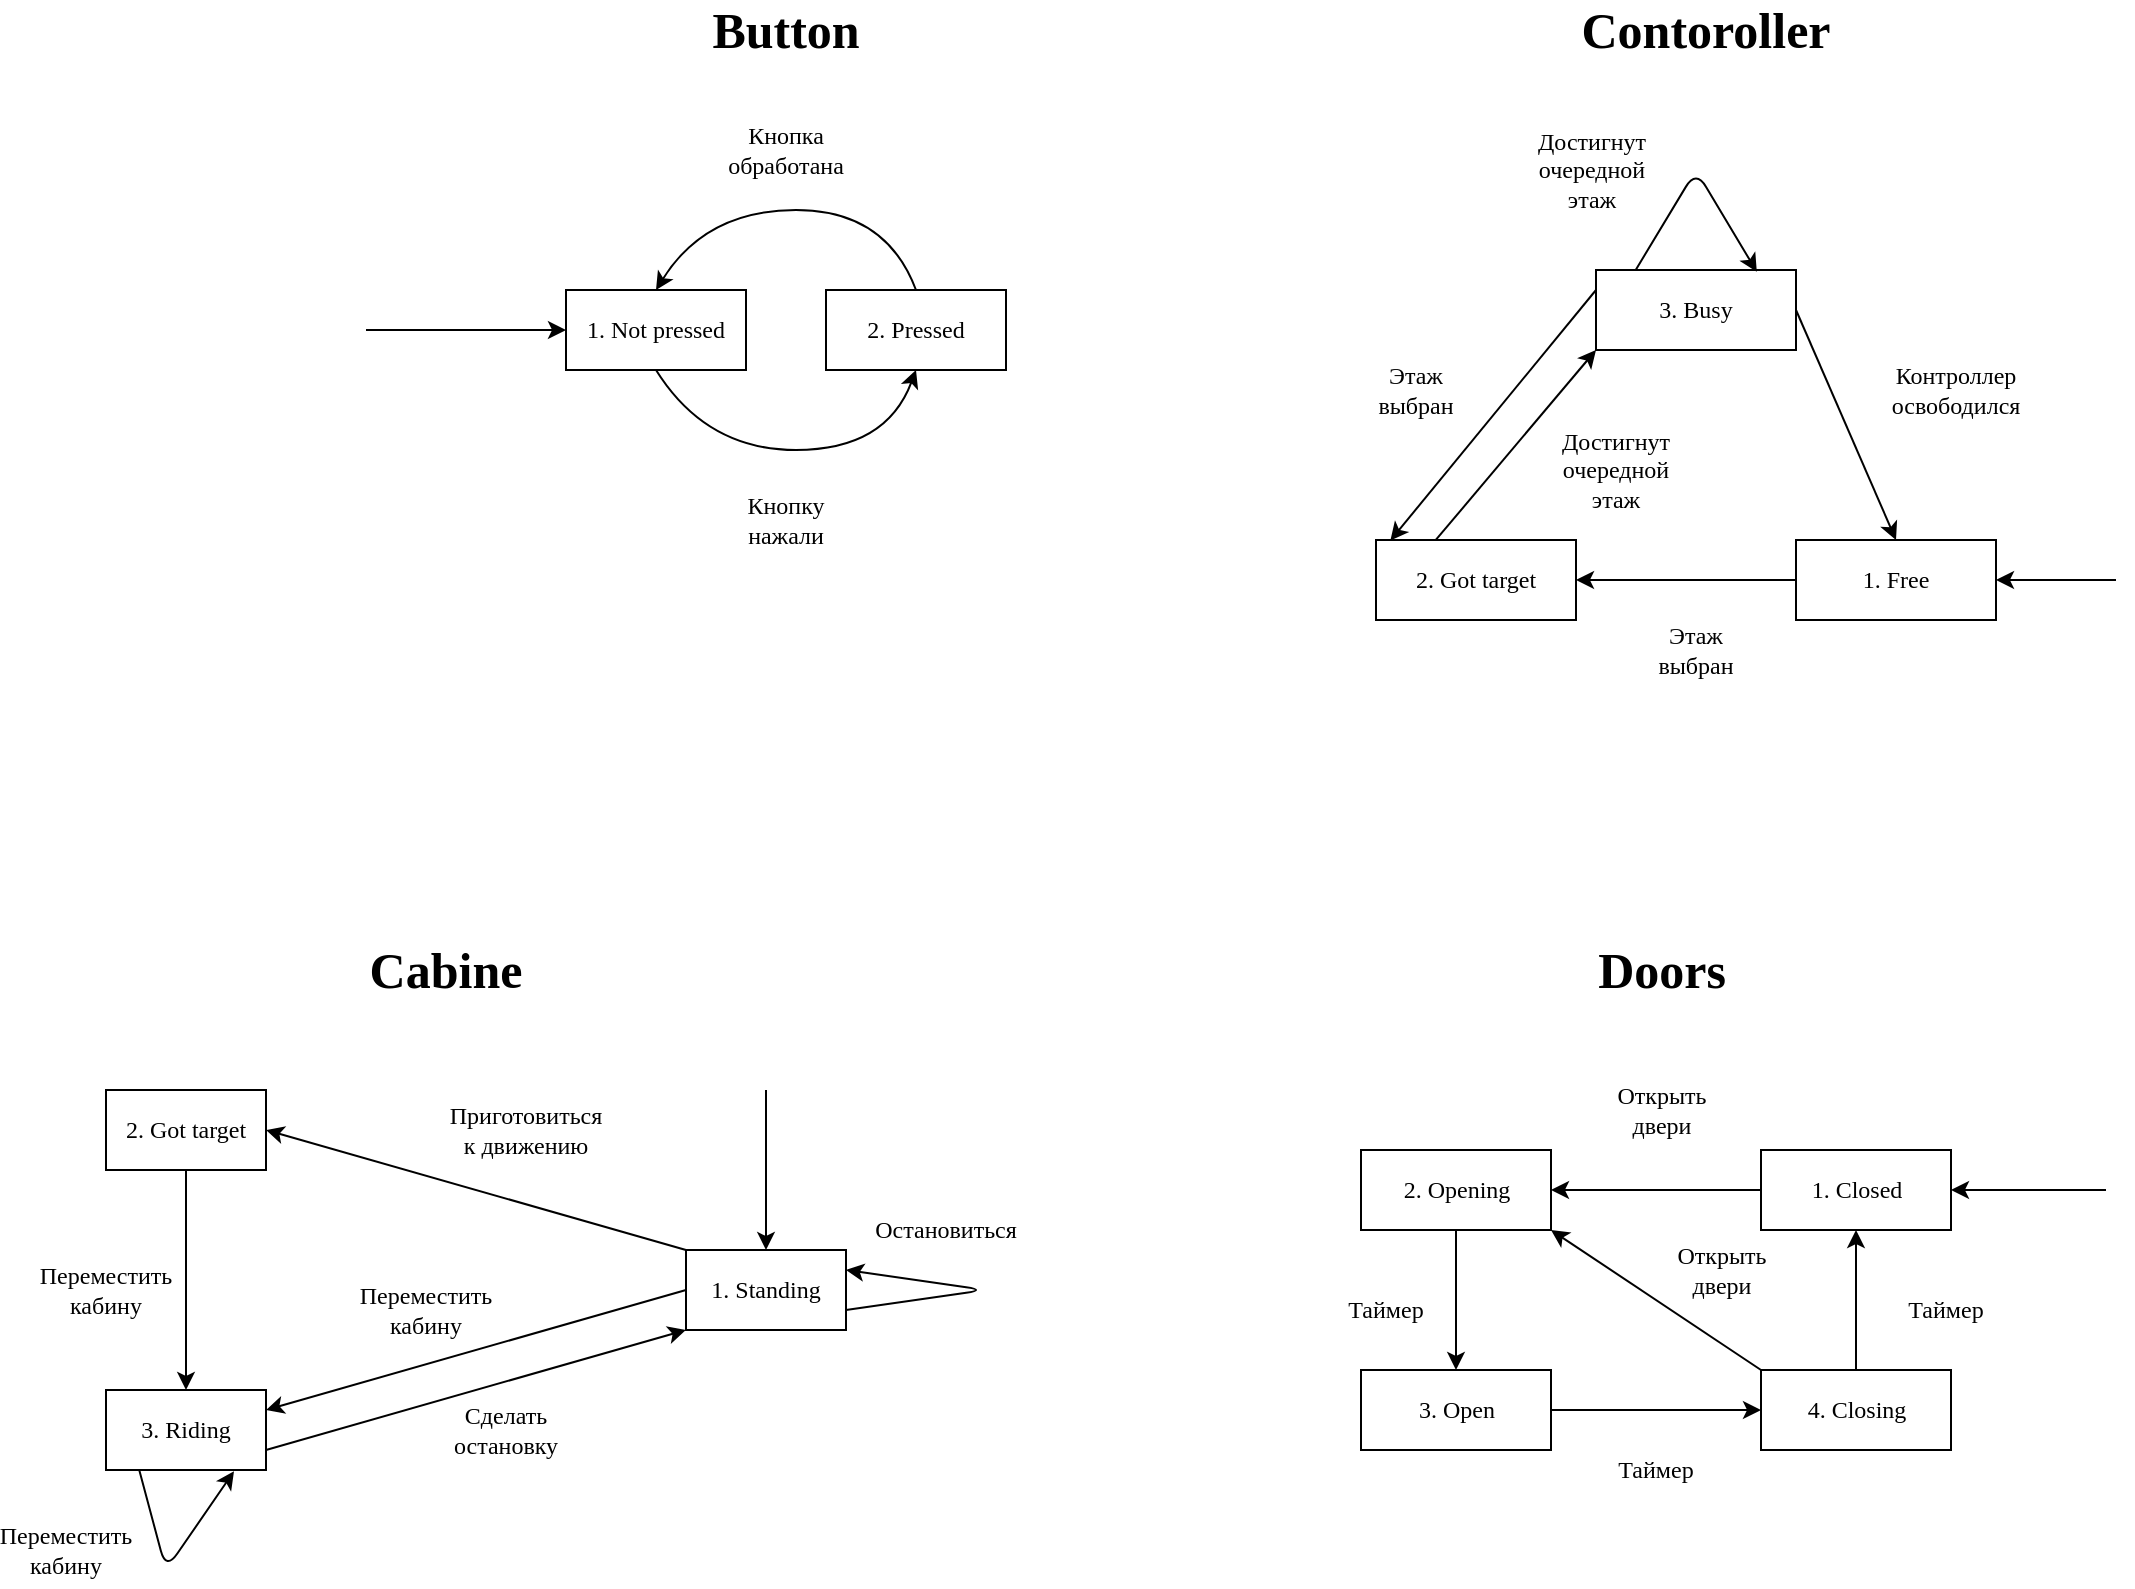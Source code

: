 <mxfile version="19.0.2" type="device"><diagram name="ДПС" id="MUPe0at3sWt6NEuYaU11"><mxGraphModel dx="2272" dy="1894" grid="1" gridSize="10" guides="1" tooltips="1" connect="1" arrows="1" fold="1" page="1" pageScale="1" pageWidth="850" pageHeight="1100" math="0" shadow="0"><root><mxCell id="cpZvTgyVGs_E9WKbogkk-0"/><mxCell id="cpZvTgyVGs_E9WKbogkk-1" parent="cpZvTgyVGs_E9WKbogkk-0"/><mxCell id="cpZvTgyVGs_E9WKbogkk-4" value="&lt;b style=&quot;font-size: 25px;&quot;&gt;&lt;font style=&quot;font-size: 25px;&quot;&gt;Button&lt;/font&gt;&lt;/b&gt;" style="text;html=1;strokeColor=none;fillColor=none;align=center;verticalAlign=middle;whiteSpace=wrap;rounded=0;fontFamily=Times New Roman;fontSize=25;" parent="cpZvTgyVGs_E9WKbogkk-1" vertex="1"><mxGeometry x="-180" y="-900" width="40" height="20" as="geometry"/></mxCell><mxCell id="cpZvTgyVGs_E9WKbogkk-5" value="Кнопку нажали" style="text;html=1;strokeColor=none;fillColor=none;align=center;verticalAlign=middle;whiteSpace=wrap;rounded=0;fontFamily=Times New Roman;" parent="cpZvTgyVGs_E9WKbogkk-1" vertex="1"><mxGeometry x="-180" y="-655" width="40" height="20" as="geometry"/></mxCell><mxCell id="cpZvTgyVGs_E9WKbogkk-6" value="&lt;font style=&quot;font-size: 25px;&quot;&gt;&lt;b style=&quot;font-size: 25px;&quot;&gt;Contoroller&lt;/b&gt;&lt;/font&gt;" style="text;html=1;strokeColor=none;fillColor=none;align=center;verticalAlign=middle;whiteSpace=wrap;rounded=0;fontFamily=Times New Roman;fontSize=25;" parent="cpZvTgyVGs_E9WKbogkk-1" vertex="1"><mxGeometry x="280" y="-900" width="40" height="20" as="geometry"/></mxCell><mxCell id="cpZvTgyVGs_E9WKbogkk-8" value="" style="endArrow=classic;html=1;exitX=0;exitY=0.5;exitDx=0;exitDy=0;entryX=1;entryY=0.5;entryDx=0;entryDy=0;fontFamily=Times New Roman;" parent="cpZvTgyVGs_E9WKbogkk-1" source="cpZvTgyVGs_E9WKbogkk-27" target="cpZvTgyVGs_E9WKbogkk-26" edge="1"><mxGeometry width="50" height="50" relative="1" as="geometry"><mxPoint x="383.97" y="-590" as="sourcePoint"/><mxPoint x="235" y="-590" as="targetPoint"/></mxGeometry></mxCell><mxCell id="cpZvTgyVGs_E9WKbogkk-9" value="&lt;b style=&quot;font-size: 25px;&quot;&gt;&lt;font style=&quot;font-size: 25px;&quot;&gt;Cabine&lt;/font&gt;&lt;/b&gt;" style="text;html=1;strokeColor=none;fillColor=none;align=center;verticalAlign=middle;whiteSpace=wrap;rounded=0;fontFamily=Times New Roman;fontSize=25;" parent="cpZvTgyVGs_E9WKbogkk-1" vertex="1"><mxGeometry x="-350" y="-430" width="40" height="20" as="geometry"/></mxCell><mxCell id="cpZvTgyVGs_E9WKbogkk-10" value="" style="endArrow=classic;html=1;exitX=0.204;exitY=0.972;exitDx=0;exitDy=0;entryX=0.8;entryY=1.016;entryDx=0;entryDy=0;fontFamily=Times New Roman;entryPerimeter=0;exitPerimeter=0;" parent="cpZvTgyVGs_E9WKbogkk-1" source="cpZvTgyVGs_E9WKbogkk-20" target="cpZvTgyVGs_E9WKbogkk-20" edge="1"><mxGeometry width="50" height="50" relative="1" as="geometry"><mxPoint x="-590" y="-100" as="sourcePoint"/><mxPoint x="-460" y="-120" as="targetPoint"/><Array as="points"><mxPoint x="-470" y="-120"/></Array></mxGeometry></mxCell><mxCell id="cpZvTgyVGs_E9WKbogkk-11" value="&lt;b style=&quot;font-size: 25px;&quot;&gt;&lt;font style=&quot;font-size: 25px;&quot;&gt;Doors&lt;/font&gt;&lt;/b&gt;" style="text;html=1;strokeColor=none;fillColor=none;align=center;verticalAlign=middle;whiteSpace=wrap;rounded=0;fontFamily=Times New Roman;fontSize=25;" parent="cpZvTgyVGs_E9WKbogkk-1" vertex="1"><mxGeometry x="257.5" y="-430" width="40" height="20" as="geometry"/></mxCell><mxCell id="cpZvTgyVGs_E9WKbogkk-12" value="" style="endArrow=classic;html=1;entryX=0.5;entryY=0;entryDx=0;entryDy=0;fontFamily=Times New Roman;" parent="cpZvTgyVGs_E9WKbogkk-1" source="cpZvTgyVGs_E9WKbogkk-23" target="cpZvTgyVGs_E9WKbogkk-24" edge="1"><mxGeometry width="50" height="50" relative="1" as="geometry"><mxPoint x="146.46" y="-297" as="sourcePoint"/><mxPoint x="155.187" y="-222.399" as="targetPoint"/></mxGeometry></mxCell><mxCell id="cpZvTgyVGs_E9WKbogkk-13" value="" style="endArrow=classic;html=1;exitX=1;exitY=0.5;exitDx=0;exitDy=0;entryX=0;entryY=0.5;entryDx=0;entryDy=0;fontFamily=Times New Roman;" parent="cpZvTgyVGs_E9WKbogkk-1" source="cpZvTgyVGs_E9WKbogkk-24" target="cpZvTgyVGs_E9WKbogkk-25" edge="1"><mxGeometry width="50" height="50" relative="1" as="geometry"><mxPoint x="217.095" y="-186.167" as="sourcePoint"/><mxPoint x="331.347" y="-190.114" as="targetPoint"/></mxGeometry></mxCell><mxCell id="cpZvTgyVGs_E9WKbogkk-14" value="" style="endArrow=classic;html=1;exitX=0.5;exitY=0;exitDx=0;exitDy=0;fontFamily=Times New Roman;" parent="cpZvTgyVGs_E9WKbogkk-1" source="cpZvTgyVGs_E9WKbogkk-25" target="cpZvTgyVGs_E9WKbogkk-22" edge="1"><mxGeometry width="50" height="50" relative="1" as="geometry"><mxPoint x="410.52" y="-212" as="sourcePoint"/><mxPoint x="399.32" y="-287.322" as="targetPoint"/></mxGeometry></mxCell><mxCell id="cpZvTgyVGs_E9WKbogkk-15" value="" style="endArrow=classic;html=1;entryX=1;entryY=0.5;entryDx=0;entryDy=0;exitX=0;exitY=0.5;exitDx=0;exitDy=0;fontFamily=Times New Roman;" parent="cpZvTgyVGs_E9WKbogkk-1" source="cpZvTgyVGs_E9WKbogkk-22" target="cpZvTgyVGs_E9WKbogkk-23" edge="1"><mxGeometry width="50" height="50" relative="1" as="geometry"><mxPoint x="332.5" y="-320" as="sourcePoint"/><mxPoint x="219.32" y="-322.678" as="targetPoint"/></mxGeometry></mxCell><mxCell id="cpZvTgyVGs_E9WKbogkk-16" value="" style="endArrow=classic;html=1;entryX=1;entryY=1;entryDx=0;entryDy=0;exitX=0;exitY=0;exitDx=0;exitDy=0;fontFamily=Times New Roman;" parent="cpZvTgyVGs_E9WKbogkk-1" source="cpZvTgyVGs_E9WKbogkk-25" target="cpZvTgyVGs_E9WKbogkk-23" edge="1"><mxGeometry width="50" height="50" relative="1" as="geometry"><mxPoint x="335.637" y="-222.654" as="sourcePoint"/><mxPoint x="219.32" y="-287.322" as="targetPoint"/></mxGeometry></mxCell><mxCell id="cpZvTgyVGs_E9WKbogkk-17" value="Таймер" style="text;html=1;strokeColor=none;fillColor=none;align=center;verticalAlign=middle;whiteSpace=wrap;rounded=0;fontFamily=Times New Roman;" parent="cpZvTgyVGs_E9WKbogkk-1" vertex="1"><mxGeometry x="400" y="-260" width="40" height="20" as="geometry"/></mxCell><mxCell id="cpZvTgyVGs_E9WKbogkk-18" value="Таймер" style="text;html=1;strokeColor=none;fillColor=none;align=center;verticalAlign=middle;whiteSpace=wrap;rounded=0;fontFamily=Times New Roman;" parent="cpZvTgyVGs_E9WKbogkk-1" vertex="1"><mxGeometry x="255" y="-180" width="40" height="20" as="geometry"/></mxCell><mxCell id="cpZvTgyVGs_E9WKbogkk-19" value="Таймер" style="text;html=1;strokeColor=none;fillColor=none;align=center;verticalAlign=middle;whiteSpace=wrap;rounded=0;fontFamily=Times New Roman;" parent="cpZvTgyVGs_E9WKbogkk-1" vertex="1"><mxGeometry x="120" y="-260" width="40" height="20" as="geometry"/></mxCell><mxCell id="cpZvTgyVGs_E9WKbogkk-20" value="3. Riding" style="rounded=0;whiteSpace=wrap;html=1;fontFamily=Times New Roman;" parent="cpZvTgyVGs_E9WKbogkk-1" vertex="1"><mxGeometry x="-500" y="-210" width="80" height="40" as="geometry"/></mxCell><mxCell id="cpZvTgyVGs_E9WKbogkk-21" value="1. Standing" style="rounded=0;whiteSpace=wrap;html=1;fontFamily=Times New Roman;" parent="cpZvTgyVGs_E9WKbogkk-1" vertex="1"><mxGeometry x="-210" y="-280" width="80" height="40" as="geometry"/></mxCell><mxCell id="cpZvTgyVGs_E9WKbogkk-22" value="1. Closed" style="rounded=0;whiteSpace=wrap;html=1;fontFamily=Times New Roman;" parent="cpZvTgyVGs_E9WKbogkk-1" vertex="1"><mxGeometry x="327.5" y="-330" width="95" height="40" as="geometry"/></mxCell><mxCell id="cpZvTgyVGs_E9WKbogkk-23" value="2. Opening" style="rounded=0;whiteSpace=wrap;html=1;fontFamily=Times New Roman;" parent="cpZvTgyVGs_E9WKbogkk-1" vertex="1"><mxGeometry x="127.5" y="-330" width="95" height="40" as="geometry"/></mxCell><mxCell id="cpZvTgyVGs_E9WKbogkk-24" value="3. Open" style="rounded=0;whiteSpace=wrap;html=1;fontFamily=Times New Roman;" parent="cpZvTgyVGs_E9WKbogkk-1" vertex="1"><mxGeometry x="127.5" y="-220" width="95" height="40" as="geometry"/></mxCell><mxCell id="cpZvTgyVGs_E9WKbogkk-25" value="4. Closing" style="rounded=0;whiteSpace=wrap;html=1;fontFamily=Times New Roman;" parent="cpZvTgyVGs_E9WKbogkk-1" vertex="1"><mxGeometry x="327.5" y="-220" width="95" height="40" as="geometry"/></mxCell><mxCell id="cpZvTgyVGs_E9WKbogkk-26" value="2. Got target" style="rounded=0;whiteSpace=wrap;html=1;fontFamily=Times New Roman;" parent="cpZvTgyVGs_E9WKbogkk-1" vertex="1"><mxGeometry x="135" y="-635" width="100" height="40" as="geometry"/></mxCell><mxCell id="cpZvTgyVGs_E9WKbogkk-27" value="1. Free" style="rounded=0;whiteSpace=wrap;html=1;fontFamily=Times New Roman;" parent="cpZvTgyVGs_E9WKbogkk-1" vertex="1"><mxGeometry x="345" y="-635" width="100" height="40" as="geometry"/></mxCell><mxCell id="cpZvTgyVGs_E9WKbogkk-28" value="1. Not pressed" style="rounded=0;whiteSpace=wrap;html=1;fontFamily=Times New Roman;" parent="cpZvTgyVGs_E9WKbogkk-1" vertex="1"><mxGeometry x="-270" y="-760" width="90" height="40" as="geometry"/></mxCell><mxCell id="cpZvTgyVGs_E9WKbogkk-29" value="2. Pressed" style="rounded=0;whiteSpace=wrap;html=1;fontFamily=Times New Roman;" parent="cpZvTgyVGs_E9WKbogkk-1" vertex="1"><mxGeometry x="-140" y="-760" width="90" height="40" as="geometry"/></mxCell><mxCell id="cpZvTgyVGs_E9WKbogkk-31" value="Кнопка обработана" style="text;html=1;strokeColor=none;fillColor=none;align=center;verticalAlign=middle;whiteSpace=wrap;rounded=0;fontFamily=Times New Roman;" parent="cpZvTgyVGs_E9WKbogkk-1" vertex="1"><mxGeometry x="-180" y="-840" width="40" height="20" as="geometry"/></mxCell><mxCell id="cpZvTgyVGs_E9WKbogkk-33" value="" style="endArrow=classic;html=1;entryX=1;entryY=0.5;entryDx=0;entryDy=0;fontFamily=Times New Roman;" parent="cpZvTgyVGs_E9WKbogkk-1" target="cpZvTgyVGs_E9WKbogkk-22" edge="1"><mxGeometry width="50" height="50" relative="1" as="geometry"><mxPoint x="500" y="-310" as="sourcePoint"/><mxPoint x="117.817" y="-325.334" as="targetPoint"/></mxGeometry></mxCell><mxCell id="cpZvTgyVGs_E9WKbogkk-34" value="Открыть двери" style="text;html=1;strokeColor=none;fillColor=none;align=center;verticalAlign=middle;whiteSpace=wrap;rounded=0;fontFamily=Times New Roman;" parent="cpZvTgyVGs_E9WKbogkk-1" vertex="1"><mxGeometry x="257.5" y="-360" width="40" height="20" as="geometry"/></mxCell><mxCell id="cpZvTgyVGs_E9WKbogkk-35" value="" style="endArrow=classic;html=1;entryX=1;entryY=0.5;entryDx=0;entryDy=0;fontFamily=Times New Roman;" parent="cpZvTgyVGs_E9WKbogkk-1" target="cpZvTgyVGs_E9WKbogkk-27" edge="1"><mxGeometry width="50" height="50" relative="1" as="geometry"><mxPoint x="505" y="-615" as="sourcePoint"/><mxPoint x="455" y="-605.0" as="targetPoint"/></mxGeometry></mxCell><mxCell id="cpZvTgyVGs_E9WKbogkk-37" value="" style="endArrow=classic;html=1;entryX=1;entryY=0.25;entryDx=0;entryDy=0;exitX=1;exitY=0.75;exitDx=0;exitDy=0;fontFamily=Times New Roman;" parent="cpZvTgyVGs_E9WKbogkk-1" source="cpZvTgyVGs_E9WKbogkk-21" target="cpZvTgyVGs_E9WKbogkk-21" edge="1"><mxGeometry width="50" height="50" relative="1" as="geometry"><mxPoint x="-30" y="-270" as="sourcePoint"/><mxPoint x="-40" y="-240" as="targetPoint"/><Array as="points"><mxPoint x="-60" y="-260"/></Array></mxGeometry></mxCell><mxCell id="cpZvTgyVGs_E9WKbogkk-38" value="Переместить кабину" style="text;html=1;strokeColor=none;fillColor=none;align=center;verticalAlign=middle;whiteSpace=wrap;rounded=0;fontFamily=Times New Roman;" parent="cpZvTgyVGs_E9WKbogkk-1" vertex="1"><mxGeometry x="-520" y="-270" width="40" height="20" as="geometry"/></mxCell><mxCell id="cpZvTgyVGs_E9WKbogkk-40" value="Остановиться" style="text;html=1;strokeColor=none;fillColor=none;align=center;verticalAlign=middle;whiteSpace=wrap;rounded=0;fontFamily=Times New Roman;" parent="cpZvTgyVGs_E9WKbogkk-1" vertex="1"><mxGeometry x="-100" y="-300" width="40" height="20" as="geometry"/></mxCell><mxCell id="cpZvTgyVGs_E9WKbogkk-41" value="Этаж выбран" style="text;html=1;strokeColor=none;fillColor=none;align=center;verticalAlign=middle;whiteSpace=wrap;rounded=0;fontFamily=Times New Roman;" parent="cpZvTgyVGs_E9WKbogkk-1" vertex="1"><mxGeometry x="275" y="-590" width="40" height="20" as="geometry"/></mxCell><mxCell id="cpZvTgyVGs_E9WKbogkk-42" value="" style="endArrow=classic;html=1;entryX=0.072;entryY=0.006;entryDx=0;entryDy=0;exitX=0;exitY=0.25;exitDx=0;exitDy=0;fontFamily=Times New Roman;entryPerimeter=0;" parent="cpZvTgyVGs_E9WKbogkk-1" source="kJpkVkqZr3r3tA8piJkp-1" target="cpZvTgyVGs_E9WKbogkk-26" edge="1"><mxGeometry width="50" height="50" relative="1" as="geometry"><mxPoint x="195" y="-625" as="sourcePoint"/><mxPoint x="195" y="-605" as="targetPoint"/></mxGeometry></mxCell><mxCell id="cpZvTgyVGs_E9WKbogkk-44" value="Контроллер освободился" style="text;html=1;strokeColor=none;fillColor=none;align=center;verticalAlign=middle;whiteSpace=wrap;rounded=0;fontFamily=Times New Roman;" parent="cpZvTgyVGs_E9WKbogkk-1" vertex="1"><mxGeometry x="405" y="-720" width="40" height="20" as="geometry"/></mxCell><mxCell id="cpZvTgyVGs_E9WKbogkk-45" value="" style="endArrow=classic;html=1;exitX=0;exitY=0;exitDx=0;exitDy=0;entryX=1;entryY=0.5;entryDx=0;entryDy=0;fontFamily=Times New Roman;" parent="cpZvTgyVGs_E9WKbogkk-1" source="cpZvTgyVGs_E9WKbogkk-21" target="-CGfqcS2TFLG-jA-vGAR-1" edge="1"><mxGeometry width="50" height="50" relative="1" as="geometry"><mxPoint x="-340" y="-250" as="sourcePoint"/><mxPoint x="-310" y="-230" as="targetPoint"/><Array as="points"/></mxGeometry></mxCell><mxCell id="cpZvTgyVGs_E9WKbogkk-47" value="Открыть двери" style="text;html=1;strokeColor=none;fillColor=none;align=center;verticalAlign=middle;whiteSpace=wrap;rounded=0;fontFamily=Times New Roman;" parent="cpZvTgyVGs_E9WKbogkk-1" vertex="1"><mxGeometry x="287.5" y="-280" width="40" height="20" as="geometry"/></mxCell><mxCell id="-CGfqcS2TFLG-jA-vGAR-4" style="edgeStyle=orthogonalEdgeStyle;rounded=0;orthogonalLoop=1;jettySize=auto;html=1;entryX=0.5;entryY=0;entryDx=0;entryDy=0;fontFamily=Times New Roman;" parent="cpZvTgyVGs_E9WKbogkk-1" source="-CGfqcS2TFLG-jA-vGAR-1" target="cpZvTgyVGs_E9WKbogkk-20" edge="1"><mxGeometry relative="1" as="geometry"/></mxCell><mxCell id="-CGfqcS2TFLG-jA-vGAR-1" value="2. Got target" style="rounded=0;whiteSpace=wrap;html=1;fontFamily=Times New Roman;" parent="cpZvTgyVGs_E9WKbogkk-1" vertex="1"><mxGeometry x="-500" y="-360" width="80" height="40" as="geometry"/></mxCell><mxCell id="-CGfqcS2TFLG-jA-vGAR-8" value="Сделать остановку" style="text;html=1;strokeColor=none;fillColor=none;align=center;verticalAlign=middle;whiteSpace=wrap;rounded=0;fontFamily=Times New Roman;" parent="cpZvTgyVGs_E9WKbogkk-1" vertex="1"><mxGeometry x="-320" y="-200" width="40" height="20" as="geometry"/></mxCell><mxCell id="-CGfqcS2TFLG-jA-vGAR-9" value="Переместить кабину" style="text;html=1;strokeColor=none;fillColor=none;align=center;verticalAlign=middle;whiteSpace=wrap;rounded=0;fontFamily=Times New Roman;" parent="cpZvTgyVGs_E9WKbogkk-1" vertex="1"><mxGeometry x="-540" y="-140" width="40" height="20" as="geometry"/></mxCell><mxCell id="-CGfqcS2TFLG-jA-vGAR-10" value="Приготовиться к движению" style="text;html=1;strokeColor=none;fillColor=none;align=center;verticalAlign=middle;whiteSpace=wrap;rounded=0;fontFamily=Times New Roman;" parent="cpZvTgyVGs_E9WKbogkk-1" vertex="1"><mxGeometry x="-310" y="-350" width="40" height="20" as="geometry"/></mxCell><mxCell id="-CGfqcS2TFLG-jA-vGAR-12" value="" style="endArrow=classic;html=1;entryX=0.5;entryY=0;entryDx=0;entryDy=0;fontFamily=Times New Roman;" parent="cpZvTgyVGs_E9WKbogkk-1" target="cpZvTgyVGs_E9WKbogkk-21" edge="1"><mxGeometry width="50" height="50" relative="1" as="geometry"><mxPoint x="-170" y="-360" as="sourcePoint"/><mxPoint x="-170" y="-340" as="targetPoint"/></mxGeometry></mxCell><mxCell id="kJpkVkqZr3r3tA8piJkp-1" value="3. Busy" style="rounded=0;whiteSpace=wrap;html=1;fontFamily=Times New Roman;" parent="cpZvTgyVGs_E9WKbogkk-1" vertex="1"><mxGeometry x="245" y="-770" width="100" height="40" as="geometry"/></mxCell><mxCell id="kJpkVkqZr3r3tA8piJkp-2" value="" style="endArrow=classic;html=1;entryX=0;entryY=1;entryDx=0;entryDy=0;fontFamily=Times New Roman;exitX=0.297;exitY=0.006;exitDx=0;exitDy=0;exitPerimeter=0;" parent="cpZvTgyVGs_E9WKbogkk-1" source="cpZvTgyVGs_E9WKbogkk-26" target="kJpkVkqZr3r3tA8piJkp-1" edge="1"><mxGeometry width="50" height="50" relative="1" as="geometry"><mxPoint x="170" y="-640" as="sourcePoint"/><mxPoint x="375" y="-670" as="targetPoint"/></mxGeometry></mxCell><mxCell id="yXa-Z7OJBcvF8ghDDH3c-0" value="Этаж выбран" style="text;html=1;strokeColor=none;fillColor=none;align=center;verticalAlign=middle;whiteSpace=wrap;rounded=0;fontFamily=Times New Roman;" parent="cpZvTgyVGs_E9WKbogkk-1" vertex="1"><mxGeometry x="135" y="-720" width="40" height="20" as="geometry"/></mxCell><mxCell id="yXa-Z7OJBcvF8ghDDH3c-1" value="" style="endArrow=classic;html=1;entryX=0.5;entryY=0;entryDx=0;entryDy=0;exitX=1;exitY=0.5;exitDx=0;exitDy=0;fontFamily=Times New Roman;" parent="cpZvTgyVGs_E9WKbogkk-1" source="kJpkVkqZr3r3tA8piJkp-1" target="cpZvTgyVGs_E9WKbogkk-27" edge="1"><mxGeometry width="50" height="50" relative="1" as="geometry"><mxPoint x="255" y="-720" as="sourcePoint"/><mxPoint x="395" y="-660" as="targetPoint"/></mxGeometry></mxCell><mxCell id="rbRuw2pOtUu9VYeB0dCs-1" value="" style="endArrow=classic;html=1;exitX=1;exitY=0.75;exitDx=0;exitDy=0;entryX=0;entryY=1;entryDx=0;entryDy=0;fontFamily=Times New Roman;" parent="cpZvTgyVGs_E9WKbogkk-1" source="cpZvTgyVGs_E9WKbogkk-20" target="cpZvTgyVGs_E9WKbogkk-21" edge="1"><mxGeometry width="50" height="50" relative="1" as="geometry"><mxPoint x="-260" y="-150.0" as="sourcePoint"/><mxPoint x="-220" y="-130.0" as="targetPoint"/></mxGeometry></mxCell><mxCell id="rbRuw2pOtUu9VYeB0dCs-2" value="" style="endArrow=classic;html=1;exitX=0;exitY=0.5;exitDx=0;exitDy=0;entryX=1;entryY=0.25;entryDx=0;entryDy=0;fontFamily=Times New Roman;" parent="cpZvTgyVGs_E9WKbogkk-1" source="cpZvTgyVGs_E9WKbogkk-21" target="cpZvTgyVGs_E9WKbogkk-20" edge="1"><mxGeometry width="50" height="50" relative="1" as="geometry"><mxPoint x="-160" y="-230.0" as="sourcePoint"/><mxPoint x="-410" y="-170.0" as="targetPoint"/><Array as="points"/></mxGeometry></mxCell><mxCell id="rbRuw2pOtUu9VYeB0dCs-3" value="Переместить кабину" style="text;html=1;strokeColor=none;fillColor=none;align=center;verticalAlign=middle;whiteSpace=wrap;rounded=0;fontFamily=Times New Roman;" parent="cpZvTgyVGs_E9WKbogkk-1" vertex="1"><mxGeometry x="-360" y="-260" width="40" height="20" as="geometry"/></mxCell><mxCell id="rbRuw2pOtUu9VYeB0dCs-5" value="" style="endArrow=classic;html=1;exitX=0.197;exitY=0.006;exitDx=0;exitDy=0;entryX=0.804;entryY=0.022;entryDx=0;entryDy=0;fontFamily=Times New Roman;entryPerimeter=0;exitPerimeter=0;" parent="cpZvTgyVGs_E9WKbogkk-1" source="kJpkVkqZr3r3tA8piJkp-1" target="kJpkVkqZr3r3tA8piJkp-1" edge="1"><mxGeometry width="50" height="50" relative="1" as="geometry"><mxPoint x="265" y="-765" as="sourcePoint"/><mxPoint x="325" y="-870.0" as="targetPoint"/><Array as="points"><mxPoint x="295" y="-820"/></Array></mxGeometry></mxCell><mxCell id="rbRuw2pOtUu9VYeB0dCs-6" value="Достигнут очередной этаж" style="text;html=1;strokeColor=none;fillColor=none;align=center;verticalAlign=middle;whiteSpace=wrap;rounded=0;fontFamily=Times New Roman;" parent="cpZvTgyVGs_E9WKbogkk-1" vertex="1"><mxGeometry x="222.5" y="-830" width="40" height="20" as="geometry"/></mxCell><mxCell id="rbRuw2pOtUu9VYeB0dCs-7" value="Достигнут очередной этаж" style="text;html=1;strokeColor=none;fillColor=none;align=center;verticalAlign=middle;whiteSpace=wrap;rounded=0;fontFamily=Times New Roman;" parent="cpZvTgyVGs_E9WKbogkk-1" vertex="1"><mxGeometry x="235" y="-680" width="40" height="20" as="geometry"/></mxCell><mxCell id="oZEyarT2zXbDyDwyRA4s-2" value="" style="endArrow=classic;html=1;rounded=0;fontFamily=Times New Roman;fontSize=25;entryX=0;entryY=0.5;entryDx=0;entryDy=0;" parent="cpZvTgyVGs_E9WKbogkk-1" target="cpZvTgyVGs_E9WKbogkk-28" edge="1"><mxGeometry width="50" height="50" relative="1" as="geometry"><mxPoint x="-370" y="-740" as="sourcePoint"/><mxPoint x="-270" y="-740" as="targetPoint"/></mxGeometry></mxCell><mxCell id="oZEyarT2zXbDyDwyRA4s-3" value="" style="curved=1;endArrow=classic;html=1;rounded=0;fontFamily=Times New Roman;fontSize=25;entryX=0.5;entryY=0;entryDx=0;entryDy=0;exitX=0.5;exitY=0;exitDx=0;exitDy=0;" parent="cpZvTgyVGs_E9WKbogkk-1" source="cpZvTgyVGs_E9WKbogkk-29" target="cpZvTgyVGs_E9WKbogkk-28" edge="1"><mxGeometry width="50" height="50" relative="1" as="geometry"><mxPoint x="-10" y="-820" as="sourcePoint"/><mxPoint x="-240" y="-790" as="targetPoint"/><Array as="points"><mxPoint x="-110" y="-800"/><mxPoint x="-200" y="-800"/></Array></mxGeometry></mxCell><mxCell id="oZEyarT2zXbDyDwyRA4s-4" value="" style="curved=1;endArrow=classic;html=1;rounded=0;fontFamily=Times New Roman;fontSize=25;entryX=0.5;entryY=1;entryDx=0;entryDy=0;exitX=0.5;exitY=1;exitDx=0;exitDy=0;verticalAlign=middle;" parent="cpZvTgyVGs_E9WKbogkk-1" source="cpZvTgyVGs_E9WKbogkk-28" target="cpZvTgyVGs_E9WKbogkk-29" edge="1"><mxGeometry width="50" height="50" relative="1" as="geometry"><mxPoint x="-225" y="-720" as="sourcePoint"/><mxPoint x="-95" y="-720" as="targetPoint"/><Array as="points"><mxPoint x="-200" y="-680"/><mxPoint x="-110" y="-680"/></Array></mxGeometry></mxCell></root></mxGraphModel></diagram></mxfile>